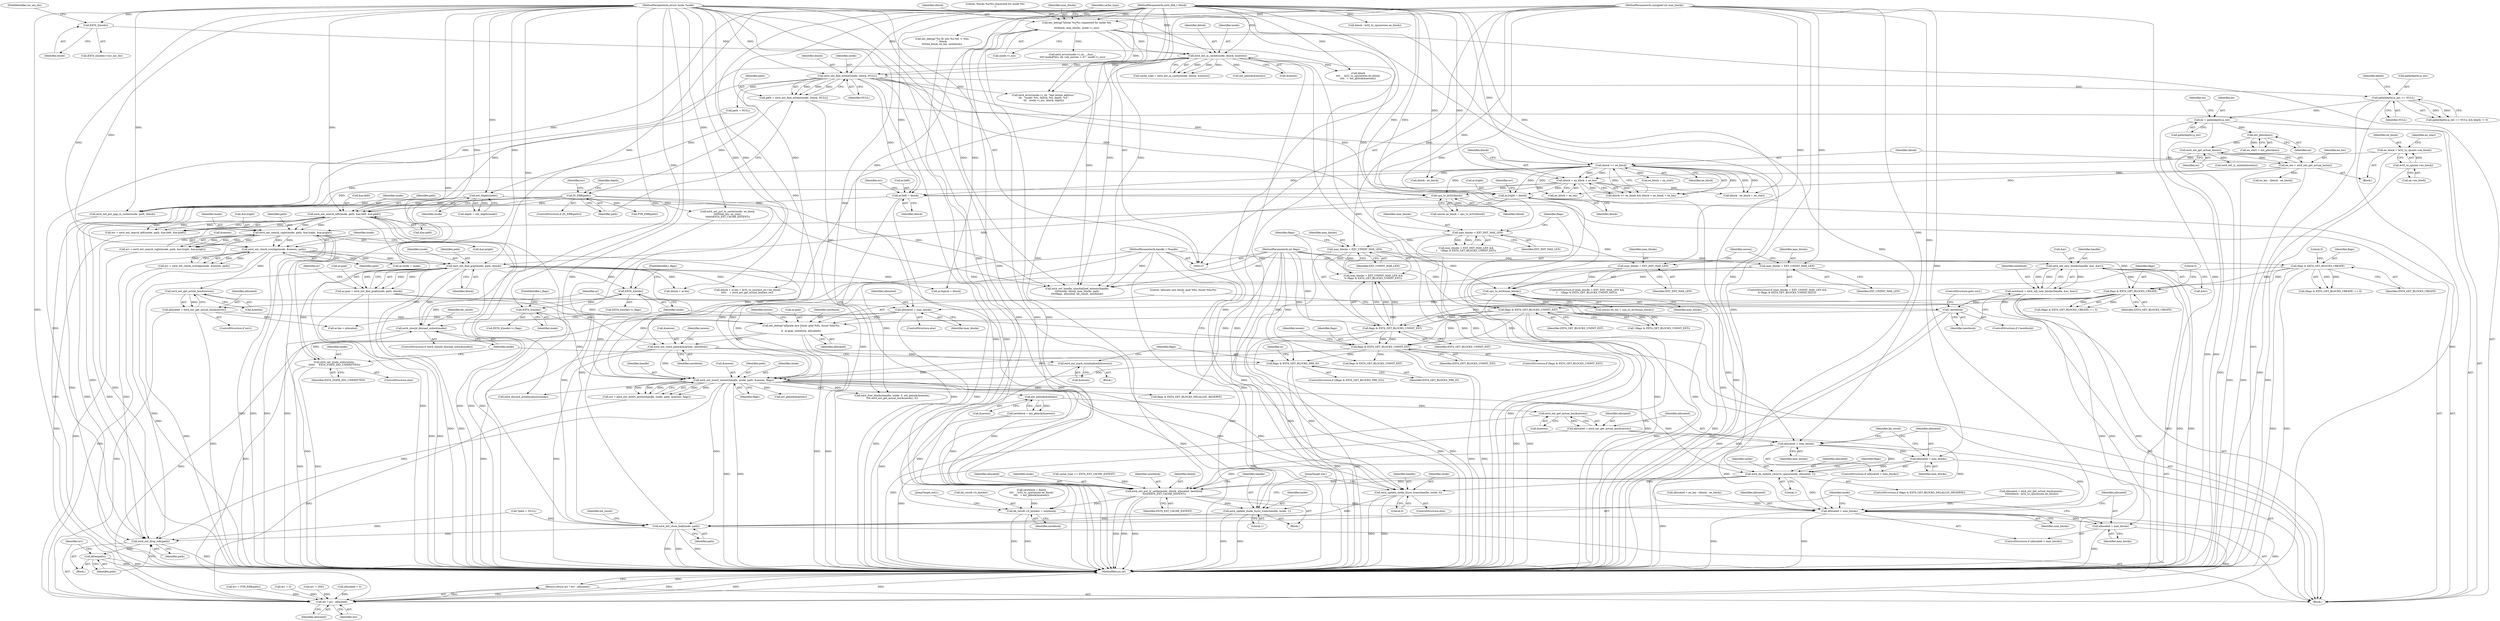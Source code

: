 digraph "0_linux_744692dc059845b2a3022119871846e74d4f6e11@API" {
"1000673" [label="(Call,allocated > max_blocks)"];
"1000667" [label="(Call,allocated = ext4_ext_get_actual_len(&newex))"];
"1000669" [label="(Call,ext4_ext_get_actual_len(&newex))"];
"1000664" [label="(Call,ext_pblock(&newex))"];
"1000638" [label="(Call,ext4_ext_insert_extent(handle, inode, path, &newex, flags))"];
"1000523" [label="(Call,ext4_mb_new_blocks(handle, &ar, &err))"];
"1000128" [label="(MethodParameterIn,handle_t *handle)"];
"1000615" [label="(Call,EXT4_I(inode))"];
"1000585" [label="(Call,EXT4_I(inode))"];
"1000577" [label="(Call,ext4_should_dioread_nolock(inode))"];
"1000573" [label="(Call,ext4_set_inode_state(inode,\n \t\t\t\t\t\t     EXT4_STATE_DIO_UNWRITTEN))"];
"1000491" [label="(Call,ext4_ext_find_goal(inode, path, iblock))"];
"1000129" [label="(MethodParameterIn,struct inode *inode)"];
"1000466" [label="(Call,ext4_ext_check_overlap(inode, &newex, path))"];
"1000414" [label="(Call,ext4_ext_search_right(inode, path, &ar.lright, &ar.pright))"];
"1000393" [label="(Call,ext4_ext_search_left(inode, path, &ar.lleft, &ar.pleft))"];
"1000253" [label="(Call,ext_depth(inode))"];
"1000235" [label="(Call,ext4_ext_find_extent(inode, iblock, NULL))"];
"1000178" [label="(Call,ext4_ext_in_cache(inode, iblock, &newex))"];
"1000160" [label="(Call,EXT4_I(inode))"];
"1000169" [label="(Call,ext_debug(\"blocks %u/%u requested for inode %lu\n\",\n\t\t\tiblock, max_blocks, inode->i_ino))"];
"1000130" [label="(MethodParameterIn,ext4_lblk_t iblock)"];
"1000131" [label="(MethodParameterIn,unsigned int max_blocks)"];
"1000240" [label="(Call,IS_ERR(path))"];
"1000233" [label="(Call,path = ext4_ext_find_extent(inode, iblock, NULL))"];
"1000386" [label="(Call,ar.lleft = iblock)"];
"1000322" [label="(Call,iblock < ee_block + ee_len)"];
"1000319" [label="(Call,iblock >= ee_block)"];
"1000301" [label="(Call,ee_block = le32_to_cpu(ex->ee_block))"];
"1000303" [label="(Call,le32_to_cpu(ex->ee_block))"];
"1000313" [label="(Call,ee_len = ext4_ext_get_actual_len(ex))"];
"1000315" [label="(Call,ext4_ext_get_actual_len(ex))"];
"1000310" [label="(Call,ext_pblock(ex))"];
"1000290" [label="(Call,ex = path[depth].p_ext)"];
"1000257" [label="(Call,path[depth].p_ext == NULL)"];
"1000407" [label="(Call,ar.lright = iblock)"];
"1000456" [label="(Call,cpu_to_le32(iblock))"];
"1000557" [label="(Call,ext4_ext_mark_uninitialized(&newex))"];
"1000540" [label="(Call,ext4_ext_store_pblock(&newex, newblock))"];
"1000475" [label="(Call,ext4_ext_get_actual_len(&newex))"];
"1000533" [label="(Call,ext_debug(\"allocate new block: goal %llu, found %llu/%u\n\",\n\t\t  ar.goal, newblock, allocated))"];
"1000487" [label="(Call,ar.goal = ext4_ext_find_goal(inode, path, iblock))"];
"1000530" [label="(Call,!newblock)"];
"1000521" [label="(Call,newblock = ext4_mb_new_blocks(handle, &ar, &err))"];
"1000473" [label="(Call,allocated = ext4_ext_get_actual_len(&newex))"];
"1000479" [label="(Call,allocated = max_blocks)"];
"1000462" [label="(Call,cpu_to_le16(max_blocks))"];
"1000437" [label="(Call,max_blocks = EXT_INIT_MAX_LEN)"];
"1000430" [label="(Call,max_blocks > EXT_INIT_MAX_LEN)"];
"1000449" [label="(Call,max_blocks = EXT_UNINIT_MAX_LEN)"];
"1000443" [label="(Call,max_blocks > EXT_UNINIT_MAX_LEN)"];
"1000561" [label="(Call,flags & EXT4_GET_BLOCKS_PRE_IO)"];
"1000553" [label="(Call,flags & EXT4_GET_BLOCKS_UNINIT_EXT)"];
"1000376" [label="(Call,flags & EXT4_GET_BLOCKS_CREATE)"];
"1000193" [label="(Call,flags & EXT4_GET_BLOCKS_CREATE)"];
"1000133" [label="(MethodParameterIn,int flags)"];
"1000446" [label="(Call,flags & EXT4_GET_BLOCKS_UNINIT_EXT)"];
"1000434" [label="(Call,flags & EXT4_GET_BLOCKS_UNINIT_EXT)"];
"1000676" [label="(Call,allocated = max_blocks)"];
"1000685" [label="(Call,ext4_da_update_reserve_space(inode, allocated, 1))"];
"1000696" [label="(Call,ext4_ext_put_in_cache(inode, iblock, allocated, newblock,\n\t\t\t\t\t\tEXT4_EXT_CACHE_EXTENT))"];
"1000702" [label="(Call,ext4_update_inode_fsync_trans(handle, inode, 1))"];
"1000719" [label="(Call,ext4_ext_show_leaf(inode, path))"];
"1000742" [label="(Call,ext4_ext_drop_refs(path))"];
"1000744" [label="(Call,kfree(path))"];
"1000713" [label="(Call,allocated > max_blocks)"];
"1000716" [label="(Call,allocated = max_blocks)"];
"1000747" [label="(Call,err ? err : allocated)"];
"1000746" [label="(Return,return err ? err : allocated;)"];
"1000733" [label="(Call,bh_result->b_blocknr = newblock)"];
"1000707" [label="(Call,ext4_update_inode_fsync_trans(handle, inode, 0))"];
"1000561" [label="(Call,flags & EXT4_GET_BLOCKS_PRE_IO)"];
"1000711" [label="(JumpTarget,out:)"];
"1000494" [label="(Identifier,iblock)"];
"1000265" [label="(Identifier,depth)"];
"1000723" [label="(Identifier,bh_result)"];
"1000667" [label="(Call,allocated = ext4_ext_get_actual_len(&newex))"];
"1000482" [label="(Call,ar.inode = inode)"];
"1000391" [label="(Call,err = ext4_ext_search_left(inode, path, &ar.lleft, &ar.pleft))"];
"1000699" [label="(Identifier,allocated)"];
"1000681" [label="(ControlStructure,if (flags & EXT4_GET_BLOCKS_DELALLOC_RESERVE))"];
"1000715" [label="(Identifier,max_blocks)"];
"1000308" [label="(Call,ee_start = ext_pblock(ex))"];
"1000672" [label="(ControlStructure,if (allocated > max_blocks))"];
"1000235" [label="(Call,ext4_ext_find_extent(inode, iblock, NULL))"];
"1000464" [label="(Call,err = ext4_ext_check_overlap(inode, &newex, path))"];
"1000243" [label="(Call,err = PTR_ERR(path))"];
"1000298" [label="(Identifier,ex)"];
"1000533" [label="(Call,ext_debug(\"allocate new block: goal %llu, found %llu/%u\n\",\n\t\t  ar.goal, newblock, allocated))"];
"1000375" [label="(Call,(flags & EXT4_GET_BLOCKS_CREATE) == 0)"];
"1000180" [label="(Identifier,iblock)"];
"1000449" [label="(Call,max_blocks = EXT_UNINIT_MAX_LEN)"];
"1000475" [label="(Call,ext4_ext_get_actual_len(&newex))"];
"1000451" [label="(Identifier,EXT_UNINIT_MAX_LEN)"];
"1000750" [label="(Identifier,allocated)"];
"1000680" [label="(Identifier,bh_result)"];
"1000686" [label="(Identifier,inode)"];
"1000207" [label="(Call,iblock\n\t\t\t\t   - le32_to_cpu(newex.ee_block)\n\t\t\t\t   + ext_pblock(&newex))"];
"1000362" [label="(Call,ext4_ext_handle_uninitialized_extents(handle,\n\t\t\t\t\tinode, iblock, max_blocks, path,\n\t\t\t\t\tflags, allocated, bh_result, newblock))"];
"1000500" [label="(Call,ar.len = allocated)"];
"1000458" [label="(Call,newex.ee_len = cpu_to_le16(max_blocks))"];
"1000304" [label="(Call,ex->ee_block)"];
"1000376" [label="(Call,flags & EXT4_GET_BLOCKS_CREATE)"];
"1000573" [label="(Call,ext4_set_inode_state(inode,\n \t\t\t\t\t\t     EXT4_STATE_DIO_UNWRITTEN))"];
"1000487" [label="(Call,ar.goal = ext4_ext_find_goal(inode, path, iblock))"];
"1000254" [label="(Identifier,inode)"];
"1000495" [label="(Call,ar.logical = iblock)"];
"1000555" [label="(Identifier,EXT4_GET_BLOCKS_UNINIT_EXT)"];
"1000176" [label="(Call,cache_type = ext4_ext_in_cache(inode, iblock, &newex))"];
"1000131" [label="(MethodParameterIn,unsigned int max_blocks)"];
"1000691" [label="(Call,flags & EXT4_GET_BLOCKS_UNINIT_EXT)"];
"1000675" [label="(Identifier,max_blocks)"];
"1000128" [label="(MethodParameterIn,handle_t *handle)"];
"1000577" [label="(Call,ext4_should_dioread_nolock(inode))"];
"1000492" [label="(Identifier,inode)"];
"1000470" [label="(Identifier,path)"];
"1000377" [label="(Identifier,flags)"];
"1000741" [label="(Block,)"];
"1000713" [label="(Call,allocated > max_blocks)"];
"1000161" [label="(Identifier,inode)"];
"1000586" [label="(Identifier,inode)"];
"1000532" [label="(ControlStructure,goto out2;)"];
"1000734" [label="(Call,bh_result->b_blocknr)"];
"1000313" [label="(Call,ee_len = ext4_ext_get_actual_len(ex))"];
"1000415" [label="(Identifier,inode)"];
"1000134" [label="(Block,)"];
"1000601" [label="(Call,iblock + ar.len)"];
"1000330" [label="(Call,iblock - ee_block + ee_start)"];
"1000444" [label="(Identifier,max_blocks)"];
"1000491" [label="(Call,ext4_ext_find_goal(inode, path, iblock))"];
"1000749" [label="(Identifier,err)"];
"1000702" [label="(Call,ext4_update_inode_fsync_trans(handle, inode, 1))"];
"1000162" [label="(FieldIdentifier,cur_aio_dio)"];
"1000436" [label="(Identifier,EXT4_GET_BLOCKS_UNINIT_EXT)"];
"1000712" [label="(ControlStructure,if (allocated > max_blocks))"];
"1000688" [label="(Literal,1)"];
"1000309" [label="(Identifier,ee_start)"];
"1000314" [label="(Identifier,ee_len)"];
"1000748" [label="(Identifier,err)"];
"1000703" [label="(Identifier,handle)"];
"1000614" [label="(Call,EXT4_I(inode)->i_flags)"];
"1000615" [label="(Call,EXT4_I(inode))"];
"1000290" [label="(Call,ex = path[depth].p_ext)"];
"1000433" [label="(Call,!(flags & EXT4_GET_BLOCKS_UNINIT_EXT))"];
"1000542" [label="(Identifier,newex)"];
"1000466" [label="(Call,ext4_ext_check_overlap(inode, &newex, path))"];
"1000479" [label="(Call,allocated = max_blocks)"];
"1000751" [label="(MethodReturn,int)"];
"1000437" [label="(Call,max_blocks = EXT_INIT_MAX_LEN)"];
"1000530" [label="(Call,!newblock)"];
"1000650" [label="(Call,ext4_free_blocks(handle, inode, 0, ext_pblock(&newex),\n\t\t\t\t ext4_ext_get_actual_len(&newex), 0))"];
"1000705" [label="(Literal,1)"];
"1000454" [label="(Identifier,newex)"];
"1000302" [label="(Identifier,ee_block)"];
"1000179" [label="(Identifier,inode)"];
"1000421" [label="(Call,&ar.pright)"];
"1000435" [label="(Identifier,flags)"];
"1000587" [label="(FieldIdentifier,i_flags)"];
"1000478" [label="(ControlStructure,else)"];
"1000136" [label="(Call,*path = NULL)"];
"1000205" [label="(Call,newblock = iblock\n\t\t\t\t   - le32_to_cpu(newex.ee_block)\n\t\t\t\t   + ext_pblock(&newex))"];
"1000640" [label="(Identifier,inode)"];
"1000253" [label="(Call,ext_depth(inode))"];
"1000236" [label="(Identifier,inode)"];
"1000178" [label="(Call,ext4_ext_in_cache(inode, iblock, &newex))"];
"1000716" [label="(Call,allocated = max_blocks)"];
"1000319" [label="(Call,iblock >= ee_block)"];
"1000311" [label="(Identifier,ex)"];
"1000256" [label="(Call,path[depth].p_ext == NULL && depth != 0)"];
"1000323" [label="(Identifier,iblock)"];
"1000677" [label="(Identifier,allocated)"];
"1000173" [label="(Call,inode->i_ino)"];
"1000639" [label="(Identifier,handle)"];
"1000428" [label="(ControlStructure,if (max_blocks > EXT_INIT_MAX_LEN &&\n\t    !(flags & EXT4_GET_BLOCKS_UNINIT_EXT)))"];
"1000432" [label="(Identifier,EXT_INIT_MAX_LEN)"];
"1000531" [label="(Identifier,newblock)"];
"1000708" [label="(Identifier,handle)"];
"1000541" [label="(Call,&newex)"];
"1000322" [label="(Call,iblock < ee_block + ee_len)"];
"1000746" [label="(Return,return err ? err : allocated;)"];
"1000434" [label="(Call,flags & EXT4_GET_BLOCKS_UNINIT_EXT)"];
"1000575" [label="(Identifier,EXT4_STATE_DIO_UNWRITTEN)"];
"1000687" [label="(Identifier,allocated)"];
"1000744" [label="(Call,kfree(path))"];
"1000450" [label="(Identifier,max_blocks)"];
"1000159" [label="(Call,EXT4_I(inode)->cur_aio_dio)"];
"1000636" [label="(Call,err = ext4_ext_insert_extent(handle, inode, path, &newex, flags))"];
"1000493" [label="(Identifier,path)"];
"1000546" [label="(Identifier,newex)"];
"1000238" [label="(Identifier,NULL)"];
"1000172" [label="(Identifier,max_blocks)"];
"1000481" [label="(Identifier,max_blocks)"];
"1000217" [label="(Call,allocated = ext4_ext_get_actual_len(&newex) -\n\t\t\t\t\t(iblock - le32_to_cpu(newex.ee_block)))"];
"1000353" [label="(Call,ext4_ext_put_in_cache(inode, ee_block,\n\t\t\t\t\t\t\tee_len, ee_start,\n\t\t\t\t\t\t\tEXT4_EXT_CACHE_EXTENT))"];
"1000617" [label="(FieldIdentifier,i_flags)"];
"1000535" [label="(Call,ar.goal)"];
"1000642" [label="(Call,&newex)"];
"1000697" [label="(Identifier,inode)"];
"1000201" [label="(Call,cache_type == EXT4_EXT_CACHE_EXTENT)"];
"1000674" [label="(Identifier,allocated)"];
"1000669" [label="(Call,ext4_ext_get_actual_len(&newex))"];
"1000682" [label="(Call,flags & EXT4_GET_BLOCKS_DELALLOC_RESERVE)"];
"1000234" [label="(Identifier,path)"];
"1000719" [label="(Call,ext4_ext_show_leaf(inode, path))"];
"1000393" [label="(Call,ext4_ext_search_left(inode, path, &ar.lleft, &ar.pleft))"];
"1000169" [label="(Call,ext_debug(\"blocks %u/%u requested for inode %lu\n\",\n\t\t\tiblock, max_blocks, inode->i_ino))"];
"1000733" [label="(Call,bh_result->b_blocknr = newblock)"];
"1000160" [label="(Call,EXT4_I(inode))"];
"1000521" [label="(Call,newblock = ext4_mb_new_blocks(handle, &ar, &err))"];
"1000386" [label="(Call,ar.lleft = iblock)"];
"1000430" [label="(Call,max_blocks > EXT_INIT_MAX_LEN)"];
"1000474" [label="(Identifier,allocated)"];
"1000710" [label="(Literal,0)"];
"1000438" [label="(Identifier,max_blocks)"];
"1000448" [label="(Identifier,EXT4_GET_BLOCKS_UNINIT_EXT)"];
"1000446" [label="(Call,flags & EXT4_GET_BLOCKS_UNINIT_EXT)"];
"1000292" [label="(Call,path[depth].p_ext)"];
"1000417" [label="(Call,&ar.lright)"];
"1000488" [label="(Call,ar.goal)"];
"1000664" [label="(Call,ext_pblock(&newex))"];
"1000324" [label="(Call,ee_block + ee_len)"];
"1000559" [label="(Identifier,newex)"];
"1000695" [label="(Block,)"];
"1000268" [label="(Call,ext4_error(inode->i_sb, \"bad extent address \"\n\t\t\t   \"inode: %lu, iblock: %d, depth: %d\",\n\t\t\t   inode->i_ino, iblock, depth))"];
"1000130" [label="(MethodParameterIn,ext4_lblk_t iblock)"];
"1000497" [label="(Identifier,ar)"];
"1000644" [label="(Identifier,flags)"];
"1000529" [label="(ControlStructure,if (!newblock))"];
"1000580" [label="(Identifier,bh_result)"];
"1000463" [label="(Identifier,max_blocks)"];
"1000439" [label="(Identifier,EXT_INIT_MAX_LEN)"];
"1000443" [label="(Call,max_blocks > EXT_UNINIT_MAX_LEN)"];
"1000395" [label="(Identifier,path)"];
"1000685" [label="(Call,ext4_da_update_reserve_space(inode, allocated, 1))"];
"1000244" [label="(Identifier,err)"];
"1000392" [label="(Identifier,err)"];
"1000332" [label="(Call,ee_block + ee_start)"];
"1000299" [label="(Block,)"];
"1000237" [label="(Identifier,iblock)"];
"1000315" [label="(Call,ext4_ext_get_actual_len(ex))"];
"1000696" [label="(Call,ext4_ext_put_in_cache(inode, iblock, allocated, newblock,\n\t\t\t\t\t\tEXT4_EXT_CACHE_EXTENT))"];
"1000616" [label="(Identifier,inode)"];
"1000692" [label="(Identifier,flags)"];
"1000585" [label="(Call,EXT4_I(inode))"];
"1000743" [label="(Identifier,path)"];
"1000578" [label="(Identifier,inode)"];
"1000240" [label="(Call,IS_ERR(path))"];
"1000133" [label="(MethodParameterIn,int flags)"];
"1000396" [label="(Call,&ar.lleft)"];
"1000193" [label="(Call,flags & EXT4_GET_BLOCKS_CREATE)"];
"1000431" [label="(Identifier,max_blocks)"];
"1000379" [label="(Literal,0)"];
"1000407" [label="(Call,ar.lright = iblock)"];
"1000387" [label="(Call,ar.lleft)"];
"1000129" [label="(MethodParameterIn,struct inode *inode)"];
"1000411" [label="(Identifier,iblock)"];
"1000701" [label="(Identifier,EXT4_EXT_CACHE_EXTENT)"];
"1000408" [label="(Call,ar.lright)"];
"1000342" [label="(Call,ext_debug(\"%u fit into %u:%d -> %llu\n\", iblock,\n\t\t\t\t\tee_block, ee_len, newblock))"];
"1000320" [label="(Identifier,iblock)"];
"1000257" [label="(Call,path[depth].p_ext == NULL)"];
"1000457" [label="(Identifier,iblock)"];
"1000627" [label="(Call,ext4_error(inode->i_sb, __func__,\n\t\t\t\t\"inode#%lu, eh->eh_entries = 0!\", inode->i_ino))"];
"1000263" [label="(Identifier,NULL)"];
"1000241" [label="(Identifier,path)"];
"1000704" [label="(Identifier,inode)"];
"1000400" [label="(Call,&ar.pleft)"];
"1000721" [label="(Identifier,path)"];
"1000745" [label="(Identifier,path)"];
"1000239" [label="(ControlStructure,if (IS_ERR(path)))"];
"1000192" [label="(Call,(flags & EXT4_GET_BLOCKS_CREATE) == 0)"];
"1000310" [label="(Call,ext_pblock(ex))"];
"1000195" [label="(Identifier,EXT4_GET_BLOCKS_CREATE)"];
"1000335" [label="(Call,allocated = ee_len - (iblock - ee_block))"];
"1000718" [label="(Identifier,max_blocks)"];
"1000670" [label="(Call,&newex)"];
"1000673" [label="(Call,allocated > max_blocks)"];
"1000442" [label="(Call,max_blocks > EXT_UNINIT_MAX_LEN &&\n\t\t (flags & EXT4_GET_BLOCKS_UNINIT_EXT))"];
"1000214" [label="(Call,ext_pblock(&newex))"];
"1000576" [label="(ControlStructure,if (ext4_should_dioread_nolock(inode)))"];
"1000177" [label="(Identifier,cache_type)"];
"1000574" [label="(Identifier,inode)"];
"1000233" [label="(Call,path = ext4_ext_find_extent(inode, iblock, NULL))"];
"1000252" [label="(Identifier,depth)"];
"1000462" [label="(Call,cpu_to_le16(max_blocks))"];
"1000584" [label="(Call,EXT4_I(inode)->i_flags)"];
"1000171" [label="(Identifier,iblock)"];
"1000316" [label="(Identifier,ex)"];
"1000720" [label="(Identifier,inode)"];
"1000429" [label="(Call,max_blocks > EXT_INIT_MAX_LEN &&\n\t    !(flags & EXT4_GET_BLOCKS_UNINIT_EXT))"];
"1000717" [label="(Identifier,allocated)"];
"1000706" [label="(ControlStructure,else)"];
"1000709" [label="(Identifier,inode)"];
"1000468" [label="(Call,&newex)"];
"1000700" [label="(Identifier,newblock)"];
"1000452" [label="(Call,newex.ee_block = cpu_to_le32(iblock))"];
"1000556" [label="(Block,)"];
"1000456" [label="(Call,cpu_to_le32(iblock))"];
"1000641" [label="(Identifier,path)"];
"1000648" [label="(Call,ext4_discard_preallocations(inode))"];
"1000471" [label="(ControlStructure,if (err))"];
"1000558" [label="(Call,&newex)"];
"1000742" [label="(Call,ext4_ext_drop_refs(path))"];
"1000247" [label="(Call,path = NULL)"];
"1000638" [label="(Call,ext4_ext_insert_extent(handle, inode, path, &newex, flags))"];
"1000476" [label="(Call,&newex)"];
"1000563" [label="(Identifier,EXT4_GET_BLOCKS_PRE_IO)"];
"1000394" [label="(Identifier,inode)"];
"1000539" [label="(Identifier,allocated)"];
"1000600" [label="(Call,iblock + ar.len > le32_to_cpu(last_ex->ee_block)\n\t\t\t\t\t    + ext4_ext_get_actual_len(last_ex))"];
"1000170" [label="(Literal,\"blocks %u/%u requested for inode %lu\n\")"];
"1000145" [label="(Call,err = 0)"];
"1000291" [label="(Identifier,ex)"];
"1000654" [label="(Call,ext_pblock(&newex))"];
"1000223" [label="(Call,iblock - le32_to_cpu(newex.ee_block))"];
"1000303" [label="(Call,le32_to_cpu(ex->ee_block))"];
"1000278" [label="(Call,err = -EIO)"];
"1000557" [label="(Call,ext4_ext_mark_uninitialized(&newex))"];
"1000251" [label="(Call,depth = ext_depth(inode))"];
"1000525" [label="(Call,&ar)"];
"1000447" [label="(Identifier,flags)"];
"1000554" [label="(Identifier,flags)"];
"1000194" [label="(Identifier,flags)"];
"1000196" [label="(Literal,0)"];
"1000560" [label="(ControlStructure,if ((flags & EXT4_GET_BLOCKS_PRE_IO)))"];
"1000714" [label="(Identifier,allocated)"];
"1000258" [label="(Call,path[depth].p_ext)"];
"1000534" [label="(Literal,\"allocate new block: goal %llu, found %llu/%u\n\")"];
"1000527" [label="(Call,&err)"];
"1000668" [label="(Identifier,allocated)"];
"1000480" [label="(Identifier,allocated)"];
"1000662" [label="(Call,newblock = ext_pblock(&newex))"];
"1000553" [label="(Call,flags & EXT4_GET_BLOCKS_UNINIT_EXT)"];
"1000738" [label="(JumpTarget,out2:)"];
"1000522" [label="(Identifier,newblock)"];
"1000552" [label="(ControlStructure,if (flags & EXT4_GET_BLOCKS_UNINIT_EXT))"];
"1000301" [label="(Call,ee_block = le32_to_cpu(ex->ee_block))"];
"1000318" [label="(Call,iblock >= ee_block && iblock < ee_block + ee_len)"];
"1000441" [label="(ControlStructure,if (max_blocks > EXT_UNINIT_MAX_LEN &&\n\t\t (flags & EXT4_GET_BLOCKS_UNINIT_EXT)))"];
"1000707" [label="(Call,ext4_update_inode_fsync_trans(handle, inode, 0))"];
"1000390" [label="(Identifier,iblock)"];
"1000540" [label="(Call,ext4_ext_store_pblock(&newex, newblock))"];
"1000413" [label="(Identifier,err)"];
"1000562" [label="(Identifier,flags)"];
"1000152" [label="(Call,allocated = 0)"];
"1000566" [label="(Identifier,io)"];
"1000524" [label="(Identifier,handle)"];
"1000339" [label="(Call,iblock - ee_block)"];
"1000467" [label="(Identifier,inode)"];
"1000350" [label="(Call,ext4_ext_is_uninitialized(ex))"];
"1000698" [label="(Identifier,iblock)"];
"1000676" [label="(Call,allocated = max_blocks)"];
"1000378" [label="(Identifier,EXT4_GET_BLOCKS_CREATE)"];
"1000445" [label="(Identifier,EXT_UNINIT_MAX_LEN)"];
"1000665" [label="(Call,&newex)"];
"1000414" [label="(Call,ext4_ext_search_right(inode, path, &ar.lright, &ar.pright))"];
"1000181" [label="(Call,&newex)"];
"1000381" [label="(Call,ext4_ext_put_gap_in_cache(inode, path, iblock))"];
"1000321" [label="(Identifier,ee_block)"];
"1000245" [label="(Call,PTR_ERR(path))"];
"1000337" [label="(Call,ee_len - (iblock - ee_block))"];
"1000543" [label="(Identifier,newblock)"];
"1000538" [label="(Identifier,newblock)"];
"1000747" [label="(Call,err ? err : allocated)"];
"1000523" [label="(Call,ext4_mb_new_blocks(handle, &ar, &err))"];
"1000678" [label="(Identifier,max_blocks)"];
"1000572" [label="(ControlStructure,else)"];
"1000484" [label="(Identifier,ar)"];
"1000416" [label="(Identifier,path)"];
"1000412" [label="(Call,err = ext4_ext_search_right(inode, path, &ar.lright, &ar.pright))"];
"1000473" [label="(Call,allocated = ext4_ext_get_actual_len(&newex))"];
"1000737" [label="(Identifier,newblock)"];
"1000673" -> "1000672"  [label="AST: "];
"1000673" -> "1000675"  [label="CFG: "];
"1000674" -> "1000673"  [label="AST: "];
"1000675" -> "1000673"  [label="AST: "];
"1000677" -> "1000673"  [label="CFG: "];
"1000680" -> "1000673"  [label="CFG: "];
"1000667" -> "1000673"  [label="DDG: "];
"1000462" -> "1000673"  [label="DDG: "];
"1000131" -> "1000673"  [label="DDG: "];
"1000673" -> "1000676"  [label="DDG: "];
"1000673" -> "1000685"  [label="DDG: "];
"1000673" -> "1000696"  [label="DDG: "];
"1000673" -> "1000713"  [label="DDG: "];
"1000673" -> "1000713"  [label="DDG: "];
"1000667" -> "1000134"  [label="AST: "];
"1000667" -> "1000669"  [label="CFG: "];
"1000668" -> "1000667"  [label="AST: "];
"1000669" -> "1000667"  [label="AST: "];
"1000674" -> "1000667"  [label="CFG: "];
"1000667" -> "1000751"  [label="DDG: "];
"1000669" -> "1000667"  [label="DDG: "];
"1000669" -> "1000670"  [label="CFG: "];
"1000670" -> "1000669"  [label="AST: "];
"1000669" -> "1000751"  [label="DDG: "];
"1000664" -> "1000669"  [label="DDG: "];
"1000664" -> "1000662"  [label="AST: "];
"1000664" -> "1000665"  [label="CFG: "];
"1000665" -> "1000664"  [label="AST: "];
"1000662" -> "1000664"  [label="CFG: "];
"1000664" -> "1000662"  [label="DDG: "];
"1000638" -> "1000664"  [label="DDG: "];
"1000638" -> "1000636"  [label="AST: "];
"1000638" -> "1000644"  [label="CFG: "];
"1000639" -> "1000638"  [label="AST: "];
"1000640" -> "1000638"  [label="AST: "];
"1000641" -> "1000638"  [label="AST: "];
"1000642" -> "1000638"  [label="AST: "];
"1000644" -> "1000638"  [label="AST: "];
"1000636" -> "1000638"  [label="CFG: "];
"1000638" -> "1000751"  [label="DDG: "];
"1000638" -> "1000751"  [label="DDG: "];
"1000638" -> "1000636"  [label="DDG: "];
"1000638" -> "1000636"  [label="DDG: "];
"1000638" -> "1000636"  [label="DDG: "];
"1000638" -> "1000636"  [label="DDG: "];
"1000638" -> "1000636"  [label="DDG: "];
"1000523" -> "1000638"  [label="DDG: "];
"1000128" -> "1000638"  [label="DDG: "];
"1000615" -> "1000638"  [label="DDG: "];
"1000585" -> "1000638"  [label="DDG: "];
"1000129" -> "1000638"  [label="DDG: "];
"1000491" -> "1000638"  [label="DDG: "];
"1000557" -> "1000638"  [label="DDG: "];
"1000540" -> "1000638"  [label="DDG: "];
"1000561" -> "1000638"  [label="DDG: "];
"1000553" -> "1000638"  [label="DDG: "];
"1000133" -> "1000638"  [label="DDG: "];
"1000638" -> "1000648"  [label="DDG: "];
"1000638" -> "1000650"  [label="DDG: "];
"1000638" -> "1000654"  [label="DDG: "];
"1000638" -> "1000682"  [label="DDG: "];
"1000638" -> "1000685"  [label="DDG: "];
"1000638" -> "1000696"  [label="DDG: "];
"1000638" -> "1000702"  [label="DDG: "];
"1000638" -> "1000707"  [label="DDG: "];
"1000638" -> "1000707"  [label="DDG: "];
"1000638" -> "1000719"  [label="DDG: "];
"1000638" -> "1000742"  [label="DDG: "];
"1000523" -> "1000521"  [label="AST: "];
"1000523" -> "1000527"  [label="CFG: "];
"1000524" -> "1000523"  [label="AST: "];
"1000525" -> "1000523"  [label="AST: "];
"1000527" -> "1000523"  [label="AST: "];
"1000521" -> "1000523"  [label="CFG: "];
"1000523" -> "1000751"  [label="DDG: "];
"1000523" -> "1000751"  [label="DDG: "];
"1000523" -> "1000751"  [label="DDG: "];
"1000523" -> "1000521"  [label="DDG: "];
"1000523" -> "1000521"  [label="DDG: "];
"1000523" -> "1000521"  [label="DDG: "];
"1000128" -> "1000523"  [label="DDG: "];
"1000128" -> "1000127"  [label="AST: "];
"1000128" -> "1000751"  [label="DDG: "];
"1000128" -> "1000362"  [label="DDG: "];
"1000128" -> "1000650"  [label="DDG: "];
"1000128" -> "1000702"  [label="DDG: "];
"1000128" -> "1000707"  [label="DDG: "];
"1000615" -> "1000614"  [label="AST: "];
"1000615" -> "1000616"  [label="CFG: "];
"1000616" -> "1000615"  [label="AST: "];
"1000617" -> "1000615"  [label="CFG: "];
"1000585" -> "1000615"  [label="DDG: "];
"1000129" -> "1000615"  [label="DDG: "];
"1000585" -> "1000584"  [label="AST: "];
"1000585" -> "1000586"  [label="CFG: "];
"1000586" -> "1000585"  [label="AST: "];
"1000587" -> "1000585"  [label="CFG: "];
"1000577" -> "1000585"  [label="DDG: "];
"1000491" -> "1000585"  [label="DDG: "];
"1000129" -> "1000585"  [label="DDG: "];
"1000577" -> "1000576"  [label="AST: "];
"1000577" -> "1000578"  [label="CFG: "];
"1000578" -> "1000577"  [label="AST: "];
"1000580" -> "1000577"  [label="CFG: "];
"1000586" -> "1000577"  [label="CFG: "];
"1000577" -> "1000751"  [label="DDG: "];
"1000573" -> "1000577"  [label="DDG: "];
"1000491" -> "1000577"  [label="DDG: "];
"1000129" -> "1000577"  [label="DDG: "];
"1000573" -> "1000572"  [label="AST: "];
"1000573" -> "1000575"  [label="CFG: "];
"1000574" -> "1000573"  [label="AST: "];
"1000575" -> "1000573"  [label="AST: "];
"1000578" -> "1000573"  [label="CFG: "];
"1000573" -> "1000751"  [label="DDG: "];
"1000573" -> "1000751"  [label="DDG: "];
"1000491" -> "1000573"  [label="DDG: "];
"1000129" -> "1000573"  [label="DDG: "];
"1000491" -> "1000487"  [label="AST: "];
"1000491" -> "1000494"  [label="CFG: "];
"1000492" -> "1000491"  [label="AST: "];
"1000493" -> "1000491"  [label="AST: "];
"1000494" -> "1000491"  [label="AST: "];
"1000487" -> "1000491"  [label="CFG: "];
"1000491" -> "1000751"  [label="DDG: "];
"1000491" -> "1000751"  [label="DDG: "];
"1000491" -> "1000487"  [label="DDG: "];
"1000491" -> "1000487"  [label="DDG: "];
"1000491" -> "1000487"  [label="DDG: "];
"1000129" -> "1000491"  [label="DDG: "];
"1000466" -> "1000491"  [label="DDG: "];
"1000466" -> "1000491"  [label="DDG: "];
"1000456" -> "1000491"  [label="DDG: "];
"1000130" -> "1000491"  [label="DDG: "];
"1000491" -> "1000495"  [label="DDG: "];
"1000491" -> "1000600"  [label="DDG: "];
"1000491" -> "1000601"  [label="DDG: "];
"1000491" -> "1000696"  [label="DDG: "];
"1000491" -> "1000742"  [label="DDG: "];
"1000129" -> "1000127"  [label="AST: "];
"1000129" -> "1000751"  [label="DDG: "];
"1000129" -> "1000160"  [label="DDG: "];
"1000129" -> "1000178"  [label="DDG: "];
"1000129" -> "1000235"  [label="DDG: "];
"1000129" -> "1000253"  [label="DDG: "];
"1000129" -> "1000353"  [label="DDG: "];
"1000129" -> "1000362"  [label="DDG: "];
"1000129" -> "1000381"  [label="DDG: "];
"1000129" -> "1000393"  [label="DDG: "];
"1000129" -> "1000414"  [label="DDG: "];
"1000129" -> "1000466"  [label="DDG: "];
"1000129" -> "1000482"  [label="DDG: "];
"1000129" -> "1000648"  [label="DDG: "];
"1000129" -> "1000650"  [label="DDG: "];
"1000129" -> "1000685"  [label="DDG: "];
"1000129" -> "1000696"  [label="DDG: "];
"1000129" -> "1000702"  [label="DDG: "];
"1000129" -> "1000707"  [label="DDG: "];
"1000129" -> "1000719"  [label="DDG: "];
"1000466" -> "1000464"  [label="AST: "];
"1000466" -> "1000470"  [label="CFG: "];
"1000467" -> "1000466"  [label="AST: "];
"1000468" -> "1000466"  [label="AST: "];
"1000470" -> "1000466"  [label="AST: "];
"1000464" -> "1000466"  [label="CFG: "];
"1000466" -> "1000751"  [label="DDG: "];
"1000466" -> "1000464"  [label="DDG: "];
"1000466" -> "1000464"  [label="DDG: "];
"1000466" -> "1000464"  [label="DDG: "];
"1000414" -> "1000466"  [label="DDG: "];
"1000414" -> "1000466"  [label="DDG: "];
"1000178" -> "1000466"  [label="DDG: "];
"1000466" -> "1000475"  [label="DDG: "];
"1000466" -> "1000482"  [label="DDG: "];
"1000466" -> "1000540"  [label="DDG: "];
"1000414" -> "1000412"  [label="AST: "];
"1000414" -> "1000421"  [label="CFG: "];
"1000415" -> "1000414"  [label="AST: "];
"1000416" -> "1000414"  [label="AST: "];
"1000417" -> "1000414"  [label="AST: "];
"1000421" -> "1000414"  [label="AST: "];
"1000412" -> "1000414"  [label="CFG: "];
"1000414" -> "1000751"  [label="DDG: "];
"1000414" -> "1000751"  [label="DDG: "];
"1000414" -> "1000751"  [label="DDG: "];
"1000414" -> "1000751"  [label="DDG: "];
"1000414" -> "1000412"  [label="DDG: "];
"1000414" -> "1000412"  [label="DDG: "];
"1000414" -> "1000412"  [label="DDG: "];
"1000414" -> "1000412"  [label="DDG: "];
"1000393" -> "1000414"  [label="DDG: "];
"1000393" -> "1000414"  [label="DDG: "];
"1000407" -> "1000414"  [label="DDG: "];
"1000414" -> "1000742"  [label="DDG: "];
"1000393" -> "1000391"  [label="AST: "];
"1000393" -> "1000400"  [label="CFG: "];
"1000394" -> "1000393"  [label="AST: "];
"1000395" -> "1000393"  [label="AST: "];
"1000396" -> "1000393"  [label="AST: "];
"1000400" -> "1000393"  [label="AST: "];
"1000391" -> "1000393"  [label="CFG: "];
"1000393" -> "1000751"  [label="DDG: "];
"1000393" -> "1000751"  [label="DDG: "];
"1000393" -> "1000751"  [label="DDG: "];
"1000393" -> "1000751"  [label="DDG: "];
"1000393" -> "1000391"  [label="DDG: "];
"1000393" -> "1000391"  [label="DDG: "];
"1000393" -> "1000391"  [label="DDG: "];
"1000393" -> "1000391"  [label="DDG: "];
"1000253" -> "1000393"  [label="DDG: "];
"1000240" -> "1000393"  [label="DDG: "];
"1000386" -> "1000393"  [label="DDG: "];
"1000393" -> "1000742"  [label="DDG: "];
"1000253" -> "1000251"  [label="AST: "];
"1000253" -> "1000254"  [label="CFG: "];
"1000254" -> "1000253"  [label="AST: "];
"1000251" -> "1000253"  [label="CFG: "];
"1000253" -> "1000751"  [label="DDG: "];
"1000253" -> "1000251"  [label="DDG: "];
"1000235" -> "1000253"  [label="DDG: "];
"1000253" -> "1000353"  [label="DDG: "];
"1000253" -> "1000362"  [label="DDG: "];
"1000253" -> "1000381"  [label="DDG: "];
"1000235" -> "1000233"  [label="AST: "];
"1000235" -> "1000238"  [label="CFG: "];
"1000236" -> "1000235"  [label="AST: "];
"1000237" -> "1000235"  [label="AST: "];
"1000238" -> "1000235"  [label="AST: "];
"1000233" -> "1000235"  [label="CFG: "];
"1000235" -> "1000751"  [label="DDG: "];
"1000235" -> "1000751"  [label="DDG: "];
"1000235" -> "1000233"  [label="DDG: "];
"1000235" -> "1000233"  [label="DDG: "];
"1000235" -> "1000233"  [label="DDG: "];
"1000178" -> "1000235"  [label="DDG: "];
"1000178" -> "1000235"  [label="DDG: "];
"1000130" -> "1000235"  [label="DDG: "];
"1000235" -> "1000247"  [label="DDG: "];
"1000235" -> "1000257"  [label="DDG: "];
"1000235" -> "1000268"  [label="DDG: "];
"1000235" -> "1000319"  [label="DDG: "];
"1000235" -> "1000381"  [label="DDG: "];
"1000235" -> "1000386"  [label="DDG: "];
"1000235" -> "1000407"  [label="DDG: "];
"1000235" -> "1000456"  [label="DDG: "];
"1000178" -> "1000176"  [label="AST: "];
"1000178" -> "1000181"  [label="CFG: "];
"1000179" -> "1000178"  [label="AST: "];
"1000180" -> "1000178"  [label="AST: "];
"1000181" -> "1000178"  [label="AST: "];
"1000176" -> "1000178"  [label="CFG: "];
"1000178" -> "1000751"  [label="DDG: "];
"1000178" -> "1000751"  [label="DDG: "];
"1000178" -> "1000751"  [label="DDG: "];
"1000178" -> "1000176"  [label="DDG: "];
"1000178" -> "1000176"  [label="DDG: "];
"1000178" -> "1000176"  [label="DDG: "];
"1000160" -> "1000178"  [label="DDG: "];
"1000169" -> "1000178"  [label="DDG: "];
"1000130" -> "1000178"  [label="DDG: "];
"1000178" -> "1000207"  [label="DDG: "];
"1000178" -> "1000214"  [label="DDG: "];
"1000178" -> "1000719"  [label="DDG: "];
"1000160" -> "1000159"  [label="AST: "];
"1000160" -> "1000161"  [label="CFG: "];
"1000161" -> "1000160"  [label="AST: "];
"1000162" -> "1000160"  [label="CFG: "];
"1000169" -> "1000134"  [label="AST: "];
"1000169" -> "1000173"  [label="CFG: "];
"1000170" -> "1000169"  [label="AST: "];
"1000171" -> "1000169"  [label="AST: "];
"1000172" -> "1000169"  [label="AST: "];
"1000173" -> "1000169"  [label="AST: "];
"1000177" -> "1000169"  [label="CFG: "];
"1000169" -> "1000751"  [label="DDG: "];
"1000169" -> "1000751"  [label="DDG: "];
"1000169" -> "1000751"  [label="DDG: "];
"1000130" -> "1000169"  [label="DDG: "];
"1000131" -> "1000169"  [label="DDG: "];
"1000169" -> "1000268"  [label="DDG: "];
"1000169" -> "1000362"  [label="DDG: "];
"1000169" -> "1000430"  [label="DDG: "];
"1000169" -> "1000627"  [label="DDG: "];
"1000169" -> "1000713"  [label="DDG: "];
"1000130" -> "1000127"  [label="AST: "];
"1000130" -> "1000751"  [label="DDG: "];
"1000130" -> "1000207"  [label="DDG: "];
"1000130" -> "1000223"  [label="DDG: "];
"1000130" -> "1000268"  [label="DDG: "];
"1000130" -> "1000319"  [label="DDG: "];
"1000130" -> "1000322"  [label="DDG: "];
"1000130" -> "1000330"  [label="DDG: "];
"1000130" -> "1000339"  [label="DDG: "];
"1000130" -> "1000342"  [label="DDG: "];
"1000130" -> "1000362"  [label="DDG: "];
"1000130" -> "1000381"  [label="DDG: "];
"1000130" -> "1000386"  [label="DDG: "];
"1000130" -> "1000407"  [label="DDG: "];
"1000130" -> "1000456"  [label="DDG: "];
"1000130" -> "1000495"  [label="DDG: "];
"1000130" -> "1000600"  [label="DDG: "];
"1000130" -> "1000601"  [label="DDG: "];
"1000130" -> "1000696"  [label="DDG: "];
"1000131" -> "1000127"  [label="AST: "];
"1000131" -> "1000751"  [label="DDG: "];
"1000131" -> "1000362"  [label="DDG: "];
"1000131" -> "1000430"  [label="DDG: "];
"1000131" -> "1000437"  [label="DDG: "];
"1000131" -> "1000443"  [label="DDG: "];
"1000131" -> "1000449"  [label="DDG: "];
"1000131" -> "1000462"  [label="DDG: "];
"1000131" -> "1000479"  [label="DDG: "];
"1000131" -> "1000676"  [label="DDG: "];
"1000131" -> "1000713"  [label="DDG: "];
"1000131" -> "1000716"  [label="DDG: "];
"1000240" -> "1000239"  [label="AST: "];
"1000240" -> "1000241"  [label="CFG: "];
"1000241" -> "1000240"  [label="AST: "];
"1000244" -> "1000240"  [label="CFG: "];
"1000252" -> "1000240"  [label="CFG: "];
"1000240" -> "1000751"  [label="DDG: "];
"1000240" -> "1000751"  [label="DDG: "];
"1000233" -> "1000240"  [label="DDG: "];
"1000240" -> "1000245"  [label="DDG: "];
"1000240" -> "1000362"  [label="DDG: "];
"1000240" -> "1000381"  [label="DDG: "];
"1000240" -> "1000719"  [label="DDG: "];
"1000240" -> "1000742"  [label="DDG: "];
"1000233" -> "1000134"  [label="AST: "];
"1000234" -> "1000233"  [label="AST: "];
"1000241" -> "1000233"  [label="CFG: "];
"1000233" -> "1000751"  [label="DDG: "];
"1000386" -> "1000134"  [label="AST: "];
"1000386" -> "1000390"  [label="CFG: "];
"1000387" -> "1000386"  [label="AST: "];
"1000390" -> "1000386"  [label="AST: "];
"1000392" -> "1000386"  [label="CFG: "];
"1000386" -> "1000751"  [label="DDG: "];
"1000386" -> "1000751"  [label="DDG: "];
"1000322" -> "1000386"  [label="DDG: "];
"1000319" -> "1000386"  [label="DDG: "];
"1000322" -> "1000318"  [label="AST: "];
"1000322" -> "1000324"  [label="CFG: "];
"1000323" -> "1000322"  [label="AST: "];
"1000324" -> "1000322"  [label="AST: "];
"1000318" -> "1000322"  [label="CFG: "];
"1000322" -> "1000751"  [label="DDG: "];
"1000322" -> "1000318"  [label="DDG: "];
"1000322" -> "1000318"  [label="DDG: "];
"1000319" -> "1000322"  [label="DDG: "];
"1000319" -> "1000322"  [label="DDG: "];
"1000313" -> "1000322"  [label="DDG: "];
"1000322" -> "1000330"  [label="DDG: "];
"1000322" -> "1000381"  [label="DDG: "];
"1000322" -> "1000407"  [label="DDG: "];
"1000322" -> "1000456"  [label="DDG: "];
"1000319" -> "1000318"  [label="AST: "];
"1000319" -> "1000321"  [label="CFG: "];
"1000320" -> "1000319"  [label="AST: "];
"1000321" -> "1000319"  [label="AST: "];
"1000323" -> "1000319"  [label="CFG: "];
"1000318" -> "1000319"  [label="CFG: "];
"1000319" -> "1000751"  [label="DDG: "];
"1000319" -> "1000318"  [label="DDG: "];
"1000319" -> "1000318"  [label="DDG: "];
"1000301" -> "1000319"  [label="DDG: "];
"1000319" -> "1000324"  [label="DDG: "];
"1000319" -> "1000330"  [label="DDG: "];
"1000319" -> "1000330"  [label="DDG: "];
"1000319" -> "1000332"  [label="DDG: "];
"1000319" -> "1000339"  [label="DDG: "];
"1000319" -> "1000381"  [label="DDG: "];
"1000319" -> "1000407"  [label="DDG: "];
"1000319" -> "1000456"  [label="DDG: "];
"1000301" -> "1000299"  [label="AST: "];
"1000301" -> "1000303"  [label="CFG: "];
"1000302" -> "1000301"  [label="AST: "];
"1000303" -> "1000301"  [label="AST: "];
"1000309" -> "1000301"  [label="CFG: "];
"1000301" -> "1000751"  [label="DDG: "];
"1000303" -> "1000301"  [label="DDG: "];
"1000303" -> "1000304"  [label="CFG: "];
"1000304" -> "1000303"  [label="AST: "];
"1000303" -> "1000751"  [label="DDG: "];
"1000313" -> "1000299"  [label="AST: "];
"1000313" -> "1000315"  [label="CFG: "];
"1000314" -> "1000313"  [label="AST: "];
"1000315" -> "1000313"  [label="AST: "];
"1000320" -> "1000313"  [label="CFG: "];
"1000313" -> "1000751"  [label="DDG: "];
"1000313" -> "1000751"  [label="DDG: "];
"1000315" -> "1000313"  [label="DDG: "];
"1000313" -> "1000324"  [label="DDG: "];
"1000313" -> "1000337"  [label="DDG: "];
"1000315" -> "1000316"  [label="CFG: "];
"1000316" -> "1000315"  [label="AST: "];
"1000315" -> "1000751"  [label="DDG: "];
"1000310" -> "1000315"  [label="DDG: "];
"1000315" -> "1000350"  [label="DDG: "];
"1000310" -> "1000308"  [label="AST: "];
"1000310" -> "1000311"  [label="CFG: "];
"1000311" -> "1000310"  [label="AST: "];
"1000308" -> "1000310"  [label="CFG: "];
"1000310" -> "1000308"  [label="DDG: "];
"1000290" -> "1000310"  [label="DDG: "];
"1000290" -> "1000134"  [label="AST: "];
"1000290" -> "1000292"  [label="CFG: "];
"1000291" -> "1000290"  [label="AST: "];
"1000292" -> "1000290"  [label="AST: "];
"1000298" -> "1000290"  [label="CFG: "];
"1000290" -> "1000751"  [label="DDG: "];
"1000290" -> "1000751"  [label="DDG: "];
"1000257" -> "1000290"  [label="DDG: "];
"1000257" -> "1000256"  [label="AST: "];
"1000257" -> "1000263"  [label="CFG: "];
"1000258" -> "1000257"  [label="AST: "];
"1000263" -> "1000257"  [label="AST: "];
"1000265" -> "1000257"  [label="CFG: "];
"1000256" -> "1000257"  [label="CFG: "];
"1000257" -> "1000751"  [label="DDG: "];
"1000257" -> "1000751"  [label="DDG: "];
"1000257" -> "1000256"  [label="DDG: "];
"1000257" -> "1000256"  [label="DDG: "];
"1000407" -> "1000134"  [label="AST: "];
"1000407" -> "1000411"  [label="CFG: "];
"1000408" -> "1000407"  [label="AST: "];
"1000411" -> "1000407"  [label="AST: "];
"1000413" -> "1000407"  [label="CFG: "];
"1000407" -> "1000751"  [label="DDG: "];
"1000407" -> "1000751"  [label="DDG: "];
"1000456" -> "1000452"  [label="AST: "];
"1000456" -> "1000457"  [label="CFG: "];
"1000457" -> "1000456"  [label="AST: "];
"1000452" -> "1000456"  [label="CFG: "];
"1000456" -> "1000452"  [label="DDG: "];
"1000557" -> "1000556"  [label="AST: "];
"1000557" -> "1000558"  [label="CFG: "];
"1000558" -> "1000557"  [label="AST: "];
"1000562" -> "1000557"  [label="CFG: "];
"1000557" -> "1000751"  [label="DDG: "];
"1000540" -> "1000557"  [label="DDG: "];
"1000540" -> "1000134"  [label="AST: "];
"1000540" -> "1000543"  [label="CFG: "];
"1000541" -> "1000540"  [label="AST: "];
"1000543" -> "1000540"  [label="AST: "];
"1000546" -> "1000540"  [label="CFG: "];
"1000540" -> "1000751"  [label="DDG: "];
"1000540" -> "1000751"  [label="DDG: "];
"1000475" -> "1000540"  [label="DDG: "];
"1000533" -> "1000540"  [label="DDG: "];
"1000475" -> "1000473"  [label="AST: "];
"1000475" -> "1000476"  [label="CFG: "];
"1000476" -> "1000475"  [label="AST: "];
"1000473" -> "1000475"  [label="CFG: "];
"1000475" -> "1000751"  [label="DDG: "];
"1000475" -> "1000473"  [label="DDG: "];
"1000533" -> "1000134"  [label="AST: "];
"1000533" -> "1000539"  [label="CFG: "];
"1000534" -> "1000533"  [label="AST: "];
"1000535" -> "1000533"  [label="AST: "];
"1000538" -> "1000533"  [label="AST: "];
"1000539" -> "1000533"  [label="AST: "];
"1000542" -> "1000533"  [label="CFG: "];
"1000533" -> "1000751"  [label="DDG: "];
"1000533" -> "1000751"  [label="DDG: "];
"1000487" -> "1000533"  [label="DDG: "];
"1000530" -> "1000533"  [label="DDG: "];
"1000473" -> "1000533"  [label="DDG: "];
"1000479" -> "1000533"  [label="DDG: "];
"1000533" -> "1000747"  [label="DDG: "];
"1000487" -> "1000134"  [label="AST: "];
"1000488" -> "1000487"  [label="AST: "];
"1000497" -> "1000487"  [label="CFG: "];
"1000487" -> "1000751"  [label="DDG: "];
"1000487" -> "1000751"  [label="DDG: "];
"1000530" -> "1000529"  [label="AST: "];
"1000530" -> "1000531"  [label="CFG: "];
"1000531" -> "1000530"  [label="AST: "];
"1000532" -> "1000530"  [label="CFG: "];
"1000534" -> "1000530"  [label="CFG: "];
"1000530" -> "1000751"  [label="DDG: "];
"1000530" -> "1000751"  [label="DDG: "];
"1000521" -> "1000530"  [label="DDG: "];
"1000521" -> "1000134"  [label="AST: "];
"1000522" -> "1000521"  [label="AST: "];
"1000531" -> "1000521"  [label="CFG: "];
"1000521" -> "1000751"  [label="DDG: "];
"1000473" -> "1000471"  [label="AST: "];
"1000474" -> "1000473"  [label="AST: "];
"1000484" -> "1000473"  [label="CFG: "];
"1000473" -> "1000751"  [label="DDG: "];
"1000473" -> "1000500"  [label="DDG: "];
"1000473" -> "1000747"  [label="DDG: "];
"1000479" -> "1000478"  [label="AST: "];
"1000479" -> "1000481"  [label="CFG: "];
"1000480" -> "1000479"  [label="AST: "];
"1000481" -> "1000479"  [label="AST: "];
"1000484" -> "1000479"  [label="CFG: "];
"1000479" -> "1000751"  [label="DDG: "];
"1000462" -> "1000479"  [label="DDG: "];
"1000479" -> "1000500"  [label="DDG: "];
"1000479" -> "1000747"  [label="DDG: "];
"1000462" -> "1000458"  [label="AST: "];
"1000462" -> "1000463"  [label="CFG: "];
"1000463" -> "1000462"  [label="AST: "];
"1000458" -> "1000462"  [label="CFG: "];
"1000462" -> "1000751"  [label="DDG: "];
"1000462" -> "1000458"  [label="DDG: "];
"1000437" -> "1000462"  [label="DDG: "];
"1000449" -> "1000462"  [label="DDG: "];
"1000443" -> "1000462"  [label="DDG: "];
"1000437" -> "1000428"  [label="AST: "];
"1000437" -> "1000439"  [label="CFG: "];
"1000438" -> "1000437"  [label="AST: "];
"1000439" -> "1000437"  [label="AST: "];
"1000454" -> "1000437"  [label="CFG: "];
"1000437" -> "1000751"  [label="DDG: "];
"1000430" -> "1000437"  [label="DDG: "];
"1000430" -> "1000429"  [label="AST: "];
"1000430" -> "1000432"  [label="CFG: "];
"1000431" -> "1000430"  [label="AST: "];
"1000432" -> "1000430"  [label="AST: "];
"1000435" -> "1000430"  [label="CFG: "];
"1000429" -> "1000430"  [label="CFG: "];
"1000430" -> "1000751"  [label="DDG: "];
"1000430" -> "1000429"  [label="DDG: "];
"1000430" -> "1000429"  [label="DDG: "];
"1000430" -> "1000443"  [label="DDG: "];
"1000449" -> "1000441"  [label="AST: "];
"1000449" -> "1000451"  [label="CFG: "];
"1000450" -> "1000449"  [label="AST: "];
"1000451" -> "1000449"  [label="AST: "];
"1000454" -> "1000449"  [label="CFG: "];
"1000449" -> "1000751"  [label="DDG: "];
"1000443" -> "1000449"  [label="DDG: "];
"1000443" -> "1000442"  [label="AST: "];
"1000443" -> "1000445"  [label="CFG: "];
"1000444" -> "1000443"  [label="AST: "];
"1000445" -> "1000443"  [label="AST: "];
"1000447" -> "1000443"  [label="CFG: "];
"1000442" -> "1000443"  [label="CFG: "];
"1000443" -> "1000751"  [label="DDG: "];
"1000443" -> "1000442"  [label="DDG: "];
"1000443" -> "1000442"  [label="DDG: "];
"1000561" -> "1000560"  [label="AST: "];
"1000561" -> "1000563"  [label="CFG: "];
"1000562" -> "1000561"  [label="AST: "];
"1000563" -> "1000561"  [label="AST: "];
"1000566" -> "1000561"  [label="CFG: "];
"1000578" -> "1000561"  [label="CFG: "];
"1000561" -> "1000751"  [label="DDG: "];
"1000561" -> "1000751"  [label="DDG: "];
"1000553" -> "1000561"  [label="DDG: "];
"1000133" -> "1000561"  [label="DDG: "];
"1000553" -> "1000552"  [label="AST: "];
"1000553" -> "1000555"  [label="CFG: "];
"1000554" -> "1000553"  [label="AST: "];
"1000555" -> "1000553"  [label="AST: "];
"1000559" -> "1000553"  [label="CFG: "];
"1000586" -> "1000553"  [label="CFG: "];
"1000553" -> "1000751"  [label="DDG: "];
"1000553" -> "1000751"  [label="DDG: "];
"1000376" -> "1000553"  [label="DDG: "];
"1000446" -> "1000553"  [label="DDG: "];
"1000446" -> "1000553"  [label="DDG: "];
"1000434" -> "1000553"  [label="DDG: "];
"1000434" -> "1000553"  [label="DDG: "];
"1000133" -> "1000553"  [label="DDG: "];
"1000553" -> "1000691"  [label="DDG: "];
"1000376" -> "1000375"  [label="AST: "];
"1000376" -> "1000378"  [label="CFG: "];
"1000377" -> "1000376"  [label="AST: "];
"1000378" -> "1000376"  [label="AST: "];
"1000379" -> "1000376"  [label="CFG: "];
"1000376" -> "1000751"  [label="DDG: "];
"1000376" -> "1000751"  [label="DDG: "];
"1000376" -> "1000375"  [label="DDG: "];
"1000376" -> "1000375"  [label="DDG: "];
"1000193" -> "1000376"  [label="DDG: "];
"1000193" -> "1000376"  [label="DDG: "];
"1000133" -> "1000376"  [label="DDG: "];
"1000376" -> "1000434"  [label="DDG: "];
"1000376" -> "1000446"  [label="DDG: "];
"1000193" -> "1000192"  [label="AST: "];
"1000193" -> "1000195"  [label="CFG: "];
"1000194" -> "1000193"  [label="AST: "];
"1000195" -> "1000193"  [label="AST: "];
"1000196" -> "1000193"  [label="CFG: "];
"1000193" -> "1000751"  [label="DDG: "];
"1000193" -> "1000751"  [label="DDG: "];
"1000193" -> "1000192"  [label="DDG: "];
"1000193" -> "1000192"  [label="DDG: "];
"1000133" -> "1000193"  [label="DDG: "];
"1000193" -> "1000362"  [label="DDG: "];
"1000133" -> "1000127"  [label="AST: "];
"1000133" -> "1000751"  [label="DDG: "];
"1000133" -> "1000362"  [label="DDG: "];
"1000133" -> "1000434"  [label="DDG: "];
"1000133" -> "1000446"  [label="DDG: "];
"1000133" -> "1000682"  [label="DDG: "];
"1000133" -> "1000691"  [label="DDG: "];
"1000446" -> "1000442"  [label="AST: "];
"1000446" -> "1000448"  [label="CFG: "];
"1000447" -> "1000446"  [label="AST: "];
"1000448" -> "1000446"  [label="AST: "];
"1000442" -> "1000446"  [label="CFG: "];
"1000446" -> "1000751"  [label="DDG: "];
"1000446" -> "1000751"  [label="DDG: "];
"1000446" -> "1000442"  [label="DDG: "];
"1000446" -> "1000442"  [label="DDG: "];
"1000434" -> "1000446"  [label="DDG: "];
"1000434" -> "1000446"  [label="DDG: "];
"1000434" -> "1000433"  [label="AST: "];
"1000434" -> "1000436"  [label="CFG: "];
"1000435" -> "1000434"  [label="AST: "];
"1000436" -> "1000434"  [label="AST: "];
"1000433" -> "1000434"  [label="CFG: "];
"1000434" -> "1000751"  [label="DDG: "];
"1000434" -> "1000751"  [label="DDG: "];
"1000434" -> "1000433"  [label="DDG: "];
"1000434" -> "1000433"  [label="DDG: "];
"1000676" -> "1000672"  [label="AST: "];
"1000676" -> "1000678"  [label="CFG: "];
"1000677" -> "1000676"  [label="AST: "];
"1000678" -> "1000676"  [label="AST: "];
"1000680" -> "1000676"  [label="CFG: "];
"1000676" -> "1000685"  [label="DDG: "];
"1000676" -> "1000696"  [label="DDG: "];
"1000676" -> "1000713"  [label="DDG: "];
"1000685" -> "1000681"  [label="AST: "];
"1000685" -> "1000688"  [label="CFG: "];
"1000686" -> "1000685"  [label="AST: "];
"1000687" -> "1000685"  [label="AST: "];
"1000688" -> "1000685"  [label="AST: "];
"1000692" -> "1000685"  [label="CFG: "];
"1000685" -> "1000751"  [label="DDG: "];
"1000685" -> "1000696"  [label="DDG: "];
"1000685" -> "1000696"  [label="DDG: "];
"1000685" -> "1000707"  [label="DDG: "];
"1000685" -> "1000713"  [label="DDG: "];
"1000696" -> "1000695"  [label="AST: "];
"1000696" -> "1000701"  [label="CFG: "];
"1000697" -> "1000696"  [label="AST: "];
"1000698" -> "1000696"  [label="AST: "];
"1000699" -> "1000696"  [label="AST: "];
"1000700" -> "1000696"  [label="AST: "];
"1000701" -> "1000696"  [label="AST: "];
"1000703" -> "1000696"  [label="CFG: "];
"1000696" -> "1000751"  [label="DDG: "];
"1000696" -> "1000751"  [label="DDG: "];
"1000696" -> "1000751"  [label="DDG: "];
"1000662" -> "1000696"  [label="DDG: "];
"1000201" -> "1000696"  [label="DDG: "];
"1000696" -> "1000702"  [label="DDG: "];
"1000696" -> "1000713"  [label="DDG: "];
"1000696" -> "1000733"  [label="DDG: "];
"1000702" -> "1000695"  [label="AST: "];
"1000702" -> "1000705"  [label="CFG: "];
"1000703" -> "1000702"  [label="AST: "];
"1000704" -> "1000702"  [label="AST: "];
"1000705" -> "1000702"  [label="AST: "];
"1000711" -> "1000702"  [label="CFG: "];
"1000702" -> "1000751"  [label="DDG: "];
"1000702" -> "1000751"  [label="DDG: "];
"1000702" -> "1000719"  [label="DDG: "];
"1000719" -> "1000134"  [label="AST: "];
"1000719" -> "1000721"  [label="CFG: "];
"1000720" -> "1000719"  [label="AST: "];
"1000721" -> "1000719"  [label="AST: "];
"1000723" -> "1000719"  [label="CFG: "];
"1000719" -> "1000751"  [label="DDG: "];
"1000719" -> "1000751"  [label="DDG: "];
"1000719" -> "1000751"  [label="DDG: "];
"1000707" -> "1000719"  [label="DDG: "];
"1000353" -> "1000719"  [label="DDG: "];
"1000136" -> "1000719"  [label="DDG: "];
"1000719" -> "1000742"  [label="DDG: "];
"1000742" -> "1000741"  [label="AST: "];
"1000742" -> "1000743"  [label="CFG: "];
"1000743" -> "1000742"  [label="AST: "];
"1000745" -> "1000742"  [label="CFG: "];
"1000742" -> "1000751"  [label="DDG: "];
"1000247" -> "1000742"  [label="DDG: "];
"1000381" -> "1000742"  [label="DDG: "];
"1000136" -> "1000742"  [label="DDG: "];
"1000742" -> "1000744"  [label="DDG: "];
"1000744" -> "1000741"  [label="AST: "];
"1000744" -> "1000745"  [label="CFG: "];
"1000745" -> "1000744"  [label="AST: "];
"1000748" -> "1000744"  [label="CFG: "];
"1000744" -> "1000751"  [label="DDG: "];
"1000744" -> "1000751"  [label="DDG: "];
"1000713" -> "1000712"  [label="AST: "];
"1000713" -> "1000715"  [label="CFG: "];
"1000714" -> "1000713"  [label="AST: "];
"1000715" -> "1000713"  [label="AST: "];
"1000717" -> "1000713"  [label="CFG: "];
"1000720" -> "1000713"  [label="CFG: "];
"1000713" -> "1000751"  [label="DDG: "];
"1000713" -> "1000751"  [label="DDG: "];
"1000335" -> "1000713"  [label="DDG: "];
"1000217" -> "1000713"  [label="DDG: "];
"1000713" -> "1000716"  [label="DDG: "];
"1000713" -> "1000747"  [label="DDG: "];
"1000716" -> "1000712"  [label="AST: "];
"1000716" -> "1000718"  [label="CFG: "];
"1000717" -> "1000716"  [label="AST: "];
"1000718" -> "1000716"  [label="AST: "];
"1000720" -> "1000716"  [label="CFG: "];
"1000716" -> "1000751"  [label="DDG: "];
"1000716" -> "1000747"  [label="DDG: "];
"1000747" -> "1000746"  [label="AST: "];
"1000747" -> "1000749"  [label="CFG: "];
"1000747" -> "1000750"  [label="CFG: "];
"1000748" -> "1000747"  [label="AST: "];
"1000749" -> "1000747"  [label="AST: "];
"1000750" -> "1000747"  [label="AST: "];
"1000746" -> "1000747"  [label="CFG: "];
"1000747" -> "1000751"  [label="DDG: "];
"1000747" -> "1000751"  [label="DDG: "];
"1000747" -> "1000751"  [label="DDG: "];
"1000747" -> "1000746"  [label="DDG: "];
"1000464" -> "1000747"  [label="DDG: "];
"1000391" -> "1000747"  [label="DDG: "];
"1000636" -> "1000747"  [label="DDG: "];
"1000412" -> "1000747"  [label="DDG: "];
"1000243" -> "1000747"  [label="DDG: "];
"1000145" -> "1000747"  [label="DDG: "];
"1000278" -> "1000747"  [label="DDG: "];
"1000152" -> "1000747"  [label="DDG: "];
"1000746" -> "1000134"  [label="AST: "];
"1000751" -> "1000746"  [label="CFG: "];
"1000746" -> "1000751"  [label="DDG: "];
"1000733" -> "1000134"  [label="AST: "];
"1000733" -> "1000737"  [label="CFG: "];
"1000734" -> "1000733"  [label="AST: "];
"1000737" -> "1000733"  [label="AST: "];
"1000738" -> "1000733"  [label="CFG: "];
"1000733" -> "1000751"  [label="DDG: "];
"1000733" -> "1000751"  [label="DDG: "];
"1000662" -> "1000733"  [label="DDG: "];
"1000205" -> "1000733"  [label="DDG: "];
"1000342" -> "1000733"  [label="DDG: "];
"1000707" -> "1000706"  [label="AST: "];
"1000707" -> "1000710"  [label="CFG: "];
"1000708" -> "1000707"  [label="AST: "];
"1000709" -> "1000707"  [label="AST: "];
"1000710" -> "1000707"  [label="AST: "];
"1000711" -> "1000707"  [label="CFG: "];
"1000707" -> "1000751"  [label="DDG: "];
"1000707" -> "1000751"  [label="DDG: "];
}
